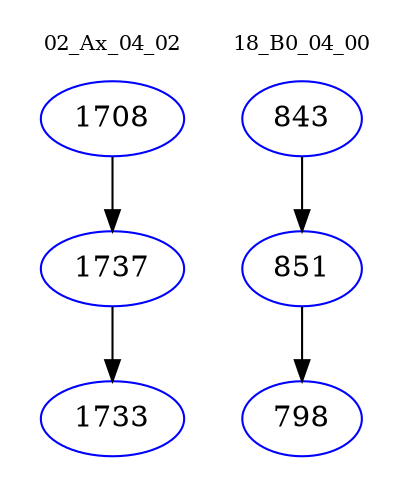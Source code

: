 digraph{
subgraph cluster_0 {
color = white
label = "02_Ax_04_02";
fontsize=10;
T0_1708 [label="1708", color="blue"]
T0_1708 -> T0_1737 [color="black"]
T0_1737 [label="1737", color="blue"]
T0_1737 -> T0_1733 [color="black"]
T0_1733 [label="1733", color="blue"]
}
subgraph cluster_1 {
color = white
label = "18_B0_04_00";
fontsize=10;
T1_843 [label="843", color="blue"]
T1_843 -> T1_851 [color="black"]
T1_851 [label="851", color="blue"]
T1_851 -> T1_798 [color="black"]
T1_798 [label="798", color="blue"]
}
}

